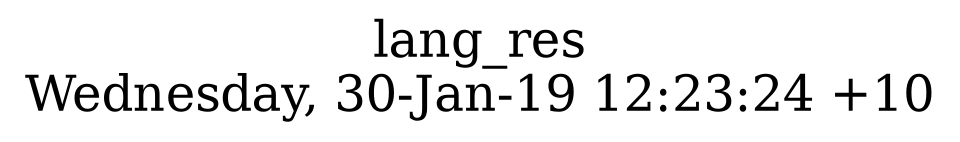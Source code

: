 digraph G {
fontsize="24";
label="lang_res\nWednesday, 30-Jan-19 12:23:24 +10";
nojustify=true;
ordering=out;
rankdir=LR;
size="30";
}
